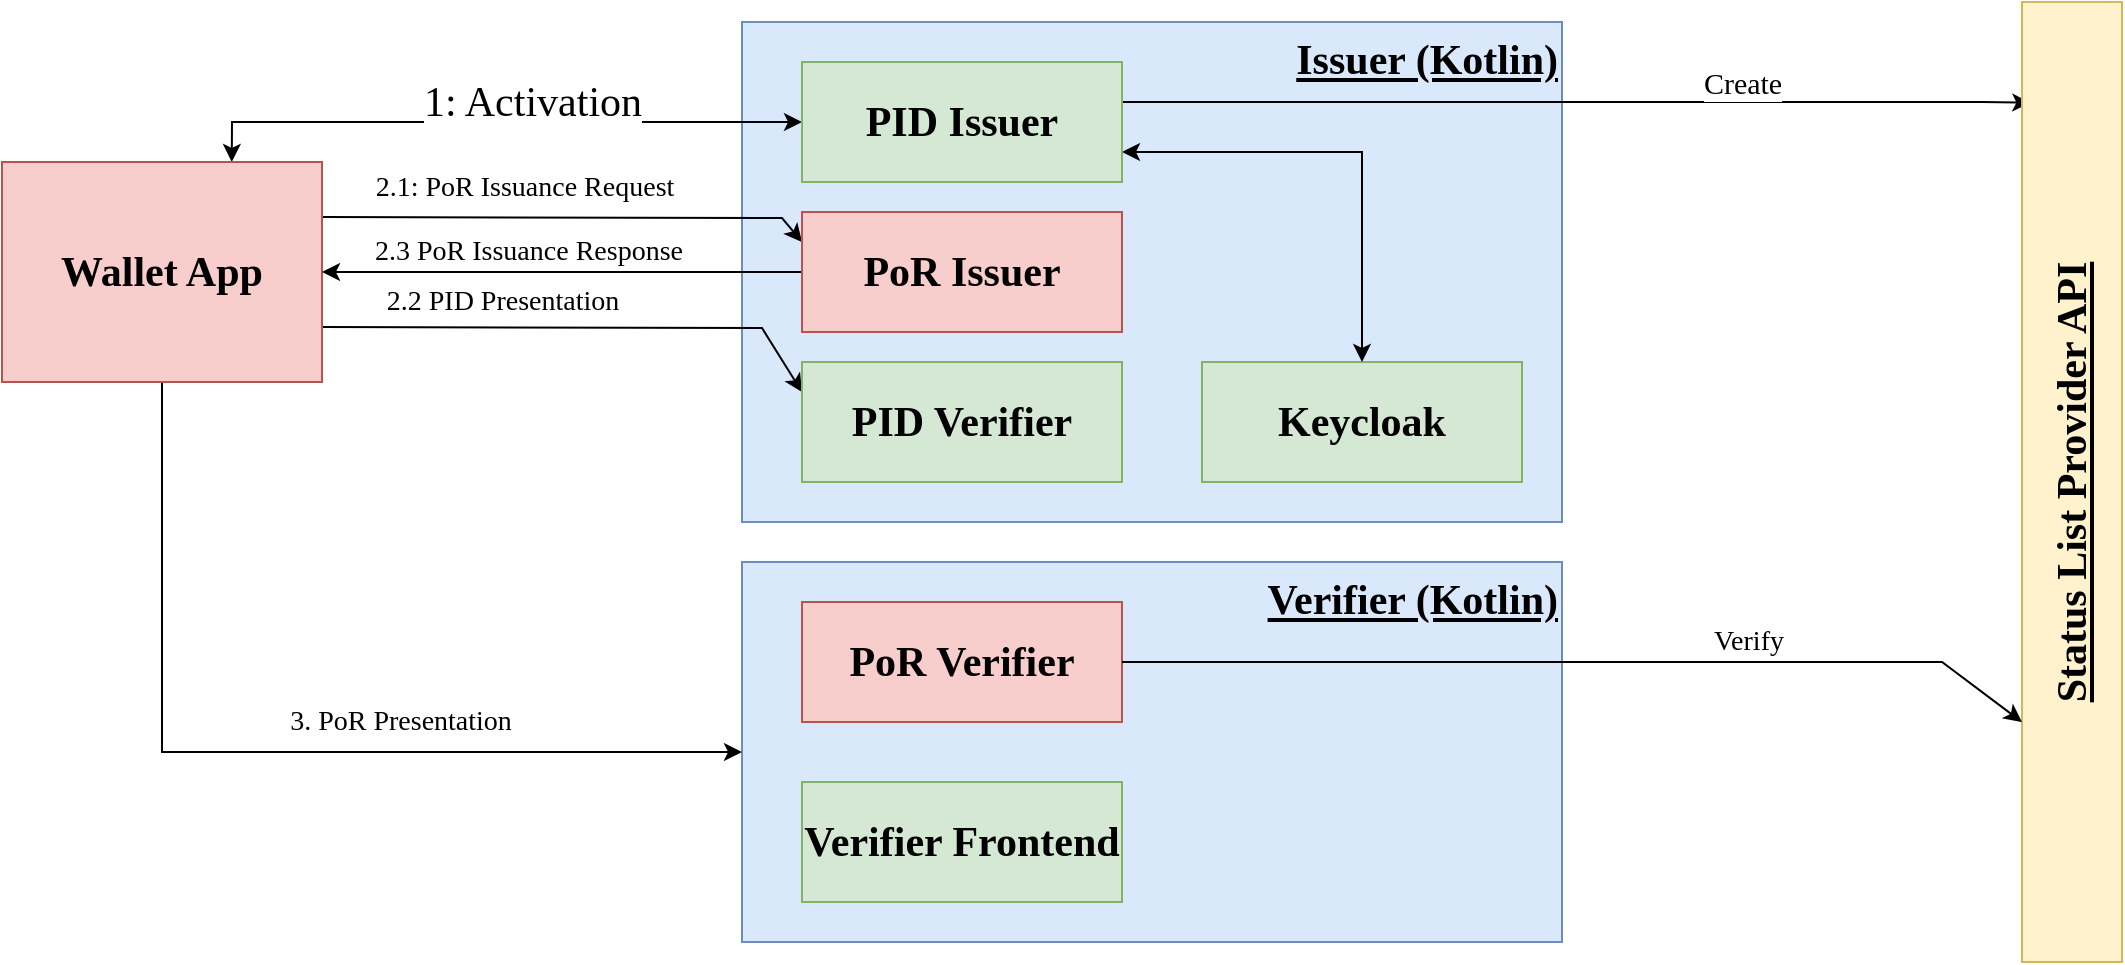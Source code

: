 <mxfile version="24.7.8">
  <diagram name="Page-1" id="5f0bae14-7c28-e335-631c-24af17079c00">
    <mxGraphModel dx="1380" dy="1084" grid="1" gridSize="10" guides="1" tooltips="1" connect="1" arrows="1" fold="1" page="1" pageScale="1" pageWidth="1100" pageHeight="850" background="none" math="0" shadow="0">
      <root>
        <mxCell id="0" />
        <mxCell id="1" parent="0" />
        <mxCell id="_zcyrAE1XlDYXKDkILNu-22" value="Verifier (Kotlin)" style="rounded=0;whiteSpace=wrap;html=1;align=right;verticalAlign=top;fontFamily=Times New Roman;fontSize=21;fontStyle=5;fillColor=#dae8fc;strokeColor=#6c8ebf;" vertex="1" parent="1">
          <mxGeometry x="410" y="400" width="410" height="190" as="geometry" />
        </mxCell>
        <mxCell id="_zcyrAE1XlDYXKDkILNu-2" value="Issuer (Kotlin)" style="rounded=0;whiteSpace=wrap;html=1;align=right;verticalAlign=top;fontFamily=Times New Roman;fontSize=21;fontStyle=5;fillColor=#dae8fc;strokeColor=#6c8ebf;" vertex="1" parent="1">
          <mxGeometry x="410" y="130" width="410" height="250" as="geometry" />
        </mxCell>
        <mxCell id="_zcyrAE1XlDYXKDkILNu-7" style="rounded=0;orthogonalLoop=1;jettySize=auto;html=1;exitX=0.718;exitY=0;exitDx=0;exitDy=0;fontFamily=Times New Roman;fontSize=12;exitPerimeter=0;startArrow=classic;startFill=1;" edge="1" parent="1" source="_zcyrAE1XlDYXKDkILNu-1" target="_zcyrAE1XlDYXKDkILNu-4">
          <mxGeometry relative="1" as="geometry">
            <Array as="points">
              <mxPoint x="155" y="180" />
            </Array>
          </mxGeometry>
        </mxCell>
        <mxCell id="_zcyrAE1XlDYXKDkILNu-8" value="1: Activation" style="edgeLabel;html=1;align=center;verticalAlign=middle;resizable=0;points=[];fontFamily=Times New Roman;fontSize=21;" vertex="1" connectable="0" parent="_zcyrAE1XlDYXKDkILNu-7">
          <mxGeometry x="0.115" y="-4" relative="1" as="geometry">
            <mxPoint y="-14" as="offset" />
          </mxGeometry>
        </mxCell>
        <mxCell id="_zcyrAE1XlDYXKDkILNu-10" style="rounded=0;orthogonalLoop=1;jettySize=auto;html=1;exitX=1;exitY=0.25;exitDx=0;exitDy=0;entryX=0;entryY=0.25;entryDx=0;entryDy=0;" edge="1" parent="1" source="_zcyrAE1XlDYXKDkILNu-1" target="_zcyrAE1XlDYXKDkILNu-6">
          <mxGeometry relative="1" as="geometry">
            <Array as="points">
              <mxPoint x="430" y="228" />
            </Array>
          </mxGeometry>
        </mxCell>
        <mxCell id="_zcyrAE1XlDYXKDkILNu-16" value="2.1: PoR Issuance Request " style="edgeLabel;html=1;align=center;verticalAlign=middle;resizable=0;points=[];fontFamily=Times New Roman;fontSize=14;" vertex="1" connectable="0" parent="_zcyrAE1XlDYXKDkILNu-10">
          <mxGeometry x="-0.183" y="-1" relative="1" as="geometry">
            <mxPoint y="-16" as="offset" />
          </mxGeometry>
        </mxCell>
        <mxCell id="_zcyrAE1XlDYXKDkILNu-17" value="2.2 PID Presentation" style="rounded=0;orthogonalLoop=1;jettySize=auto;html=1;exitX=1;exitY=0.75;exitDx=0;exitDy=0;fontFamily=Times New Roman;fontSize=14;entryX=0;entryY=0.25;entryDx=0;entryDy=0;" edge="1" parent="1" source="_zcyrAE1XlDYXKDkILNu-1" target="_zcyrAE1XlDYXKDkILNu-5">
          <mxGeometry x="-0.304" y="13" relative="1" as="geometry">
            <mxPoint x="200" y="277.5" as="sourcePoint" />
            <mxPoint x="440" y="310" as="targetPoint" />
            <Array as="points">
              <mxPoint x="420" y="283" />
            </Array>
            <mxPoint as="offset" />
          </mxGeometry>
        </mxCell>
        <mxCell id="_zcyrAE1XlDYXKDkILNu-25" style="edgeStyle=orthogonalEdgeStyle;rounded=0;orthogonalLoop=1;jettySize=auto;html=1;entryX=0;entryY=0.5;entryDx=0;entryDy=0;fontFamily=Times New Roman;fontSize=14;" edge="1" parent="1" source="_zcyrAE1XlDYXKDkILNu-1" target="_zcyrAE1XlDYXKDkILNu-22">
          <mxGeometry relative="1" as="geometry">
            <mxPoint x="370" y="570" as="targetPoint" />
            <Array as="points">
              <mxPoint x="120" y="495" />
            </Array>
          </mxGeometry>
        </mxCell>
        <mxCell id="_zcyrAE1XlDYXKDkILNu-26" value="3. PoR Presentation" style="edgeLabel;html=1;align=center;verticalAlign=middle;resizable=0;points=[];fontSize=14;fontFamily=Times New Roman;" vertex="1" connectable="0" parent="_zcyrAE1XlDYXKDkILNu-25">
          <mxGeometry x="0.278" y="1" relative="1" as="geometry">
            <mxPoint y="-14" as="offset" />
          </mxGeometry>
        </mxCell>
        <mxCell id="_zcyrAE1XlDYXKDkILNu-1" value="Wallet App" style="rounded=0;whiteSpace=wrap;html=1;fontFamily=Times New Roman;fontSize=21;fontStyle=1;fillColor=#f8cecc;strokeColor=#b85450;" vertex="1" parent="1">
          <mxGeometry x="40" y="200" width="160" height="110" as="geometry" />
        </mxCell>
        <mxCell id="_zcyrAE1XlDYXKDkILNu-3" value="Keycloak" style="rounded=0;whiteSpace=wrap;html=1;fontFamily=Times New Roman;fontSize=21;fontStyle=1;fillColor=#d5e8d4;strokeColor=#82b366;" vertex="1" parent="1">
          <mxGeometry x="640" y="300" width="160" height="60" as="geometry" />
        </mxCell>
        <mxCell id="_zcyrAE1XlDYXKDkILNu-21" style="edgeStyle=orthogonalEdgeStyle;rounded=0;orthogonalLoop=1;jettySize=auto;html=1;entryX=0.5;entryY=0;entryDx=0;entryDy=0;startArrow=classic;startFill=1;exitX=1;exitY=0.75;exitDx=0;exitDy=0;" edge="1" parent="1" source="_zcyrAE1XlDYXKDkILNu-4" target="_zcyrAE1XlDYXKDkILNu-3">
          <mxGeometry relative="1" as="geometry" />
        </mxCell>
        <mxCell id="_zcyrAE1XlDYXKDkILNu-28" value="Create" style="rounded=0;orthogonalLoop=1;jettySize=auto;html=1;exitX=1;exitY=0.25;exitDx=0;exitDy=0;entryX=0.083;entryY=0.105;entryDx=0;entryDy=0;fontSize=15;fontFamily=Times New Roman;entryPerimeter=0;" edge="1" parent="1" target="_zcyrAE1XlDYXKDkILNu-27">
          <mxGeometry x="0.365" y="10" relative="1" as="geometry">
            <mxPoint x="600" y="170" as="sourcePoint" />
            <mxPoint x="1050" y="245" as="targetPoint" />
            <Array as="points">
              <mxPoint x="1030" y="170" />
            </Array>
            <mxPoint as="offset" />
          </mxGeometry>
        </mxCell>
        <mxCell id="_zcyrAE1XlDYXKDkILNu-4" value="PID Issuer" style="rounded=0;whiteSpace=wrap;html=1;fontFamily=Times New Roman;fontSize=21;fontStyle=1;fillColor=#d5e8d4;strokeColor=#82b366;" vertex="1" parent="1">
          <mxGeometry x="440" y="150" width="160" height="60" as="geometry" />
        </mxCell>
        <mxCell id="_zcyrAE1XlDYXKDkILNu-5" value="PID Verifier" style="rounded=0;whiteSpace=wrap;html=1;fontFamily=Times New Roman;fontSize=21;fontStyle=1;fillColor=#d5e8d4;strokeColor=#82b366;" vertex="1" parent="1">
          <mxGeometry x="440" y="300" width="160" height="60" as="geometry" />
        </mxCell>
        <mxCell id="_zcyrAE1XlDYXKDkILNu-19" style="rounded=0;orthogonalLoop=1;jettySize=auto;html=1;exitX=0;exitY=0.5;exitDx=0;exitDy=0;entryX=1;entryY=0.5;entryDx=0;entryDy=0;" edge="1" parent="1" source="_zcyrAE1XlDYXKDkILNu-6" target="_zcyrAE1XlDYXKDkILNu-1">
          <mxGeometry relative="1" as="geometry">
            <mxPoint x="230" y="260" as="targetPoint" />
          </mxGeometry>
        </mxCell>
        <mxCell id="_zcyrAE1XlDYXKDkILNu-20" value="2.3 PoR Issuance Response" style="edgeLabel;html=1;align=center;verticalAlign=middle;resizable=0;points=[];fontFamily=Times New Roman;fontSize=14;" vertex="1" connectable="0" parent="_zcyrAE1XlDYXKDkILNu-19">
          <mxGeometry x="0.569" y="2" relative="1" as="geometry">
            <mxPoint x="51" y="-12" as="offset" />
          </mxGeometry>
        </mxCell>
        <mxCell id="_zcyrAE1XlDYXKDkILNu-6" value="PoR Issuer" style="rounded=0;whiteSpace=wrap;html=1;fontFamily=Times New Roman;fontSize=21;fontStyle=1;fillColor=#f8cecc;strokeColor=#b85450;" vertex="1" parent="1">
          <mxGeometry x="440" y="225" width="160" height="60" as="geometry" />
        </mxCell>
        <mxCell id="_zcyrAE1XlDYXKDkILNu-23" value="PoR Verifier" style="rounded=0;whiteSpace=wrap;html=1;fontFamily=Times New Roman;fontSize=21;fontStyle=1;fillColor=#f8cecc;strokeColor=#b85450;" vertex="1" parent="1">
          <mxGeometry x="440" y="420" width="160" height="60" as="geometry" />
        </mxCell>
        <mxCell id="_zcyrAE1XlDYXKDkILNu-24" value="Verifier Frontend" style="rounded=0;whiteSpace=wrap;html=1;fontFamily=Times New Roman;fontSize=21;fontStyle=1;fillColor=#d5e8d4;strokeColor=#82b366;" vertex="1" parent="1">
          <mxGeometry x="440" y="510" width="160" height="60" as="geometry" />
        </mxCell>
        <mxCell id="_zcyrAE1XlDYXKDkILNu-27" value="Status List Provider API " style="rounded=0;whiteSpace=wrap;html=1;align=center;verticalAlign=middle;fontFamily=Times New Roman;fontSize=21;fontStyle=5;direction=east;horizontal=0;fillColor=#fff2cc;strokeColor=#d6b656;" vertex="1" parent="1">
          <mxGeometry x="1050" y="120" width="50" height="480" as="geometry" />
        </mxCell>
        <mxCell id="_zcyrAE1XlDYXKDkILNu-29" style="rounded=0;orthogonalLoop=1;jettySize=auto;html=1;exitX=1;exitY=0.5;exitDx=0;exitDy=0;entryX=0;entryY=0.75;entryDx=0;entryDy=0;" edge="1" parent="1" source="_zcyrAE1XlDYXKDkILNu-23" target="_zcyrAE1XlDYXKDkILNu-27">
          <mxGeometry relative="1" as="geometry">
            <Array as="points">
              <mxPoint x="1010" y="450" />
            </Array>
          </mxGeometry>
        </mxCell>
        <mxCell id="_zcyrAE1XlDYXKDkILNu-30" value="Verify" style="edgeLabel;html=1;align=center;verticalAlign=middle;resizable=0;points=[];fontFamily=Times New Roman;fontSize=14;" vertex="1" connectable="0" parent="_zcyrAE1XlDYXKDkILNu-29">
          <mxGeometry x="0.454" y="-1" relative="1" as="geometry">
            <mxPoint x="-22" y="-11" as="offset" />
          </mxGeometry>
        </mxCell>
      </root>
    </mxGraphModel>
  </diagram>
</mxfile>
